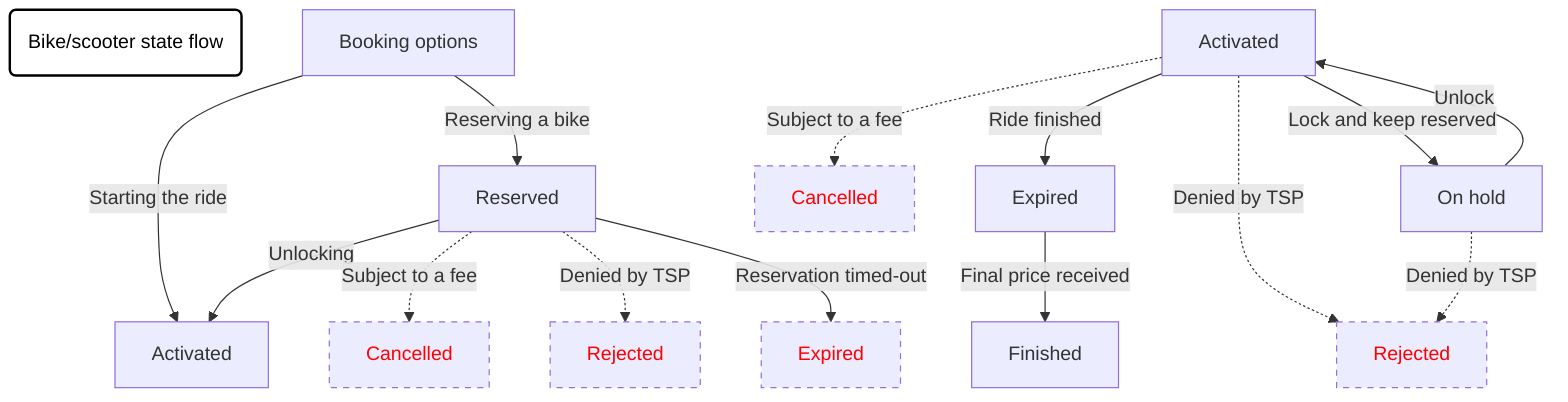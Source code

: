 graph TD
  label1(Bike/scooter state flow)
  %% MermaidJS workflow graph for Bike or E-bike TSP
  %% Use https://mermaid-js.github.io/mermaid-live-editor/ to edit
  Options -->|Starting the ride| Activated2[Activated]
  Options[Booking options] -->|Reserving a bike | Reserved
  Reserved -->|Unlocking| Activated2[Activated]
  Reserved -.->|Subject to a fee| Cancelled
  Reserved -.->|Denied by TSP| Rejected
  Reserved -->|Reservation timed-out| Expired2[Expired]
  Activated -->|Ride finished| Expired
  Activated -.->|Subject to a fee| Cancelled2[Cancelled]
  Activated -->|Lock and keep reserved| On_hold[On hold]
  Expired -->|Final price received| Finished
  On_hold[On hold] -->|Unlock| Activated
  Activated -.->|Denied by TSP| Rejected2[Rejected]
  On_hold[On hold] -.->|Denied by TSP| Rejected2[Rejected]
  style Cancelled color:red,stroke-dasharray: 5, 5
  style Cancelled2 color:red,stroke-dasharray: 5, 5
  style Rejected color:red,stroke-dasharray: 5, 5
  style Rejected2 color:red,stroke-dasharray: 5, 5
  style Expired2 color:red,stroke-dasharray: 5, 5
  style label1 stroke-width:2px,color:black,stroke:black,fill:white